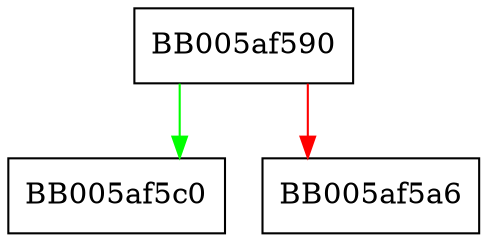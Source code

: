digraph md_callback_ctrl {
  node [shape="box"];
  graph [splines=ortho];
  BB005af590 -> BB005af5c0 [color="green"];
  BB005af590 -> BB005af5a6 [color="red"];
}